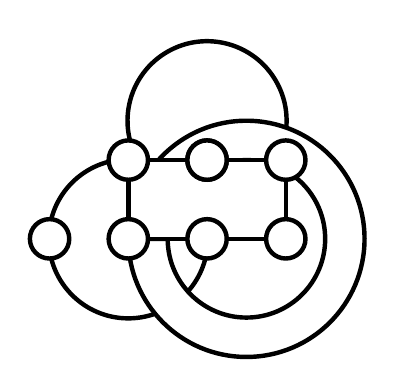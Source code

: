 \begin{tikzpicture}

\tikzstyle{edge} = [draw, thick]
\tikzstyle{border} = [draw, ultra thick, black]
\tikzstyle{vertex} = [draw] 

  
% Radius of regular polygons
  \newdimen\R
  \R=1cm

  \draw[border] (0,0)--++(2,0)--++(0,1)--++(-2,0)--cycle;
  \draw[border] (0,0) circle (1.01*\R);

\begin{scope}[xshift=1 cm, yshift=1.5cm,rotate=30]
  %\draw[border] (0,0)--++(2,0)--++(0,1)--++(-2,0)--cycle;
  \draw[border] (0,0) circle (1.01*\R);
\end{scope}

\begin{scope}[xshift=1.5cm, yshift=0cm,rotate=180]
\filldraw[border,fill=white] 
(1,0) 
   arc [radius=1, start angle=0, delta angle=300]                  
-- (360:1.5) arc [radius=1.5, start angle=360, delta angle=-360]
-- cycle; 
\end{scope}

  \draw[border,fill=white] (0,0)--++(2,0)--++(0,1)--++(-2,0)--cycle;

\draw[border, fill=white] (-1,0) circle (0.25\R);
\draw[border, fill=white] (0,0) circle (0.25\R);
\draw[border, fill=white] (1,0) circle (0.25\R);
\draw[border, fill=white] (2,0) circle (0.25\R);
\draw[border, fill=white] (0,1) circle (0.25\R);
\draw[border, fill=white] (1,1) circle (0.25\R);
\draw[border, fill=white] (2,1) circle (0.25\R);
\draw[border, fill=white] (1,1) circle (0.25\R);

%\fill[white] (0.90,0) rectangle ++(0.25,1);
\end{tikzpicture}
